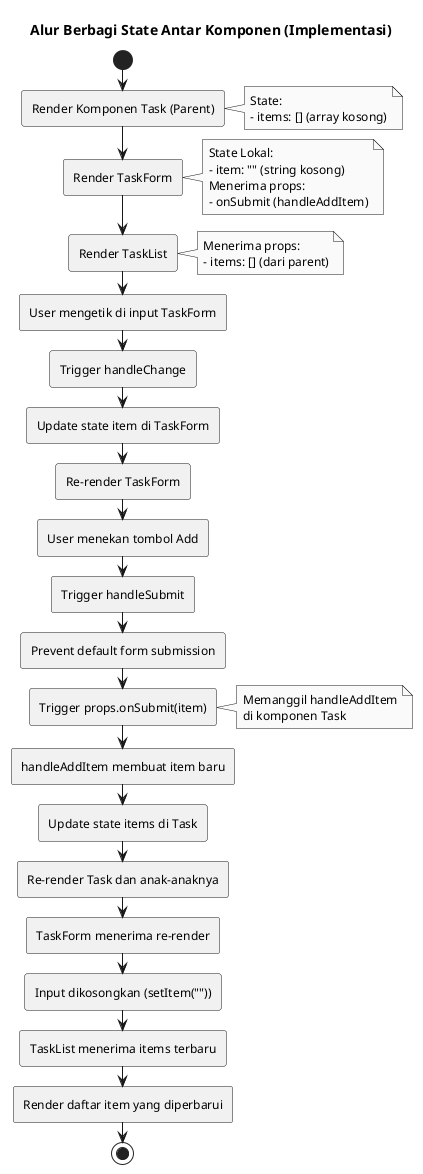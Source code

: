 @startuml React State Sharing - Implementasi

skinparam monochrome true
skinparam defaultFontName Arial
skinparam defaultFontSize 12
skinparam roundcorner 5

title Alur Berbagi State Antar Komponen (Implementasi)

start

:Render Komponen Task (Parent);
note right
  State:
  - items: [] (array kosong)
endnote

:Render TaskForm;
note right
  State Lokal:
  - item: "" (string kosong)
  Menerima props:
  - onSubmit (handleAddItem)
endnote

:Render TaskList;
note right
  Menerima props:
  - items: [] (dari parent)
endnote

:User mengetik di input TaskForm;
:Trigger handleChange;
:Update state item di TaskForm;
:Re-render TaskForm;

:User menekan tombol Add;
:Trigger handleSubmit;
:Prevent default form submission;

:Trigger props.onSubmit(item);
note right
  Memanggil handleAddItem
  di komponen Task
endnote

:handleAddItem membuat item baru;
:Update state items di Task;
:Re-render Task dan anak-anaknya;

:TaskForm menerima re-render;
:Input dikosongkan (setItem(""));

:TaskList menerima items terbaru;
:Render daftar item yang diperbarui;

stop

@enduml